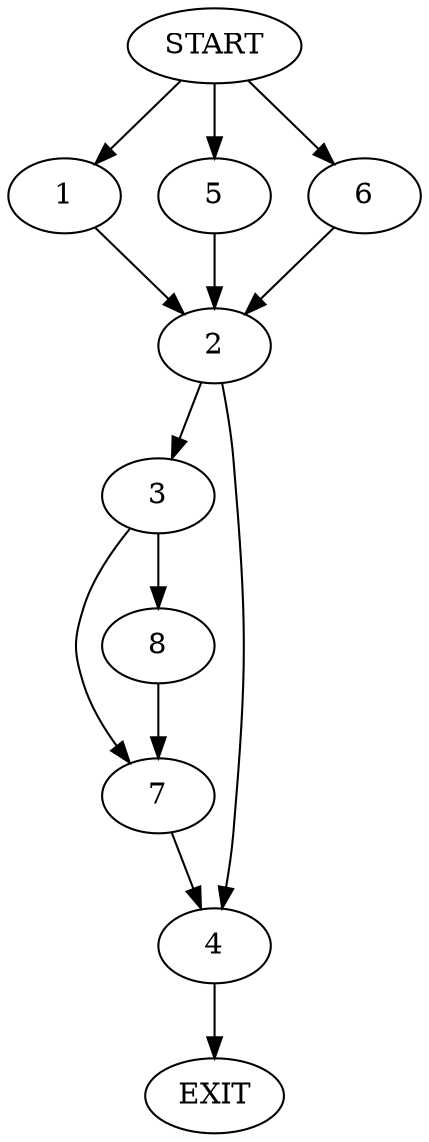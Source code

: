 digraph {
0 [label="START"]
9 [label="EXIT"]
0 -> 1
1 -> 2
2 -> 3
2 -> 4
0 -> 5
5 -> 2
0 -> 6
6 -> 2
3 -> 7
3 -> 8
4 -> 9
8 -> 7
7 -> 4
}
